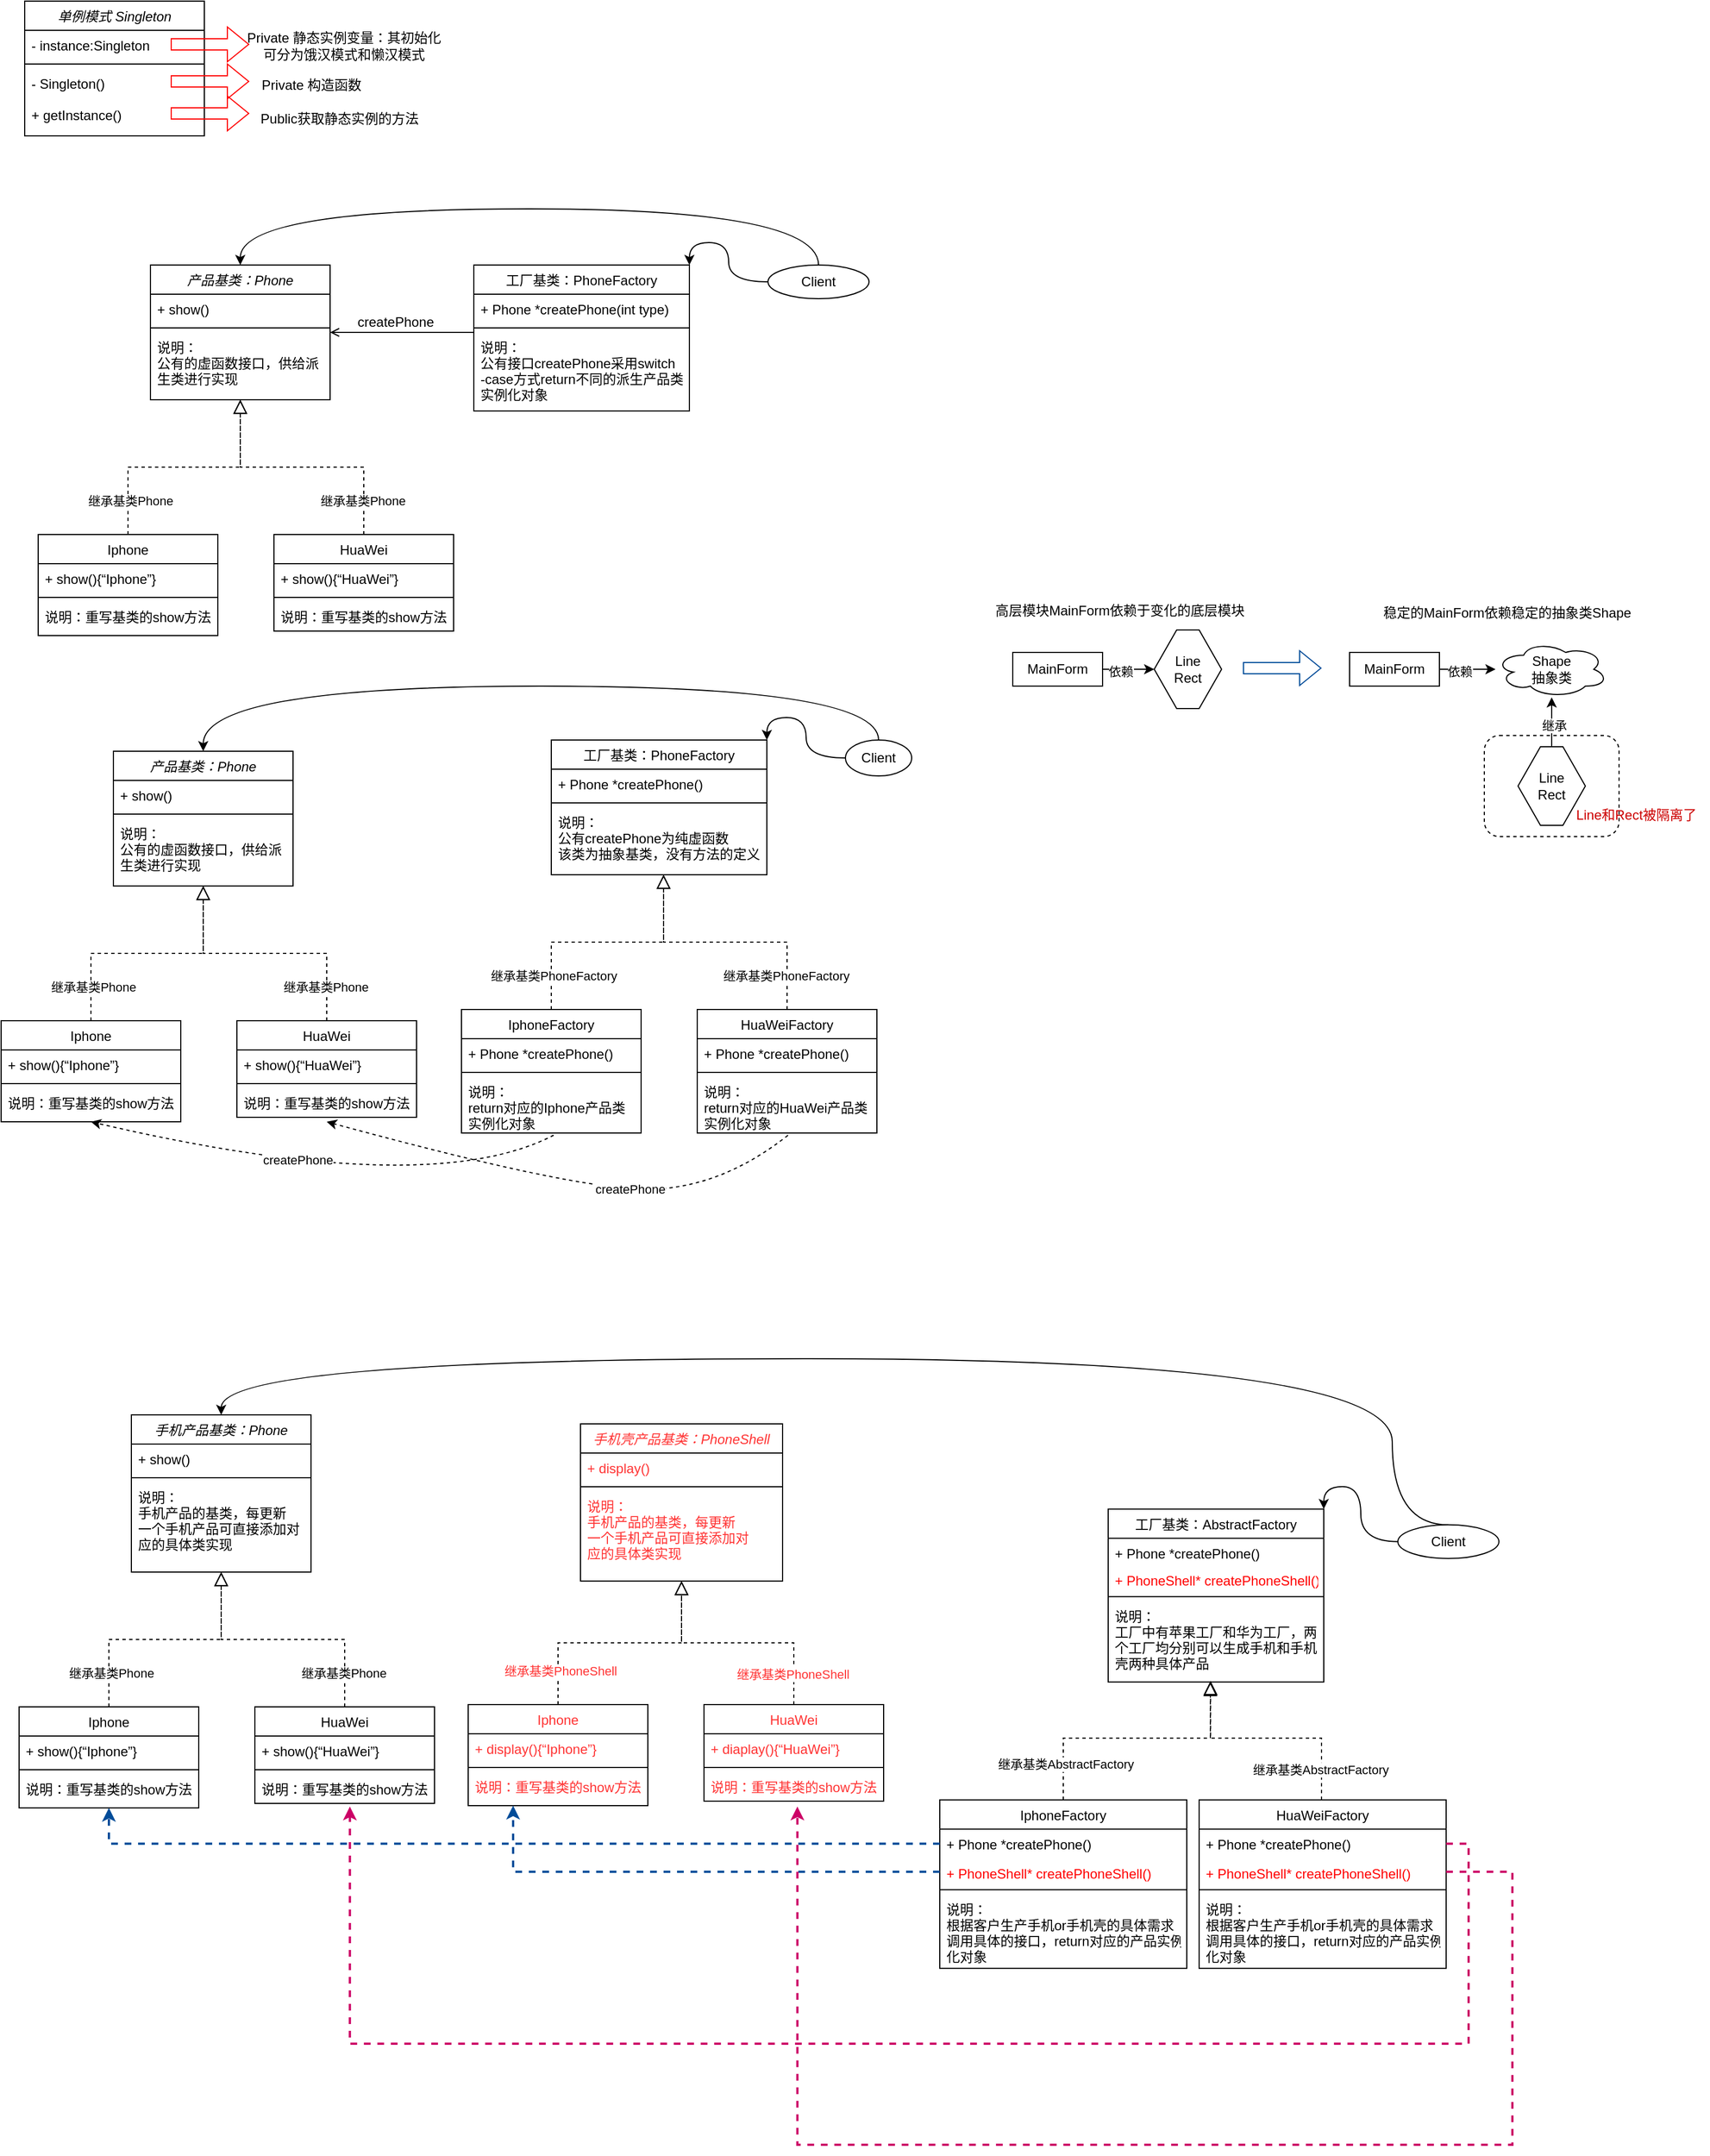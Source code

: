 <mxfile version="23.1.1" type="github">
  <diagram id="C5RBs43oDa-KdzZeNtuy" name="Page-1">
    <mxGraphModel dx="1042" dy="543" grid="1" gridSize="10" guides="0" tooltips="1" connect="1" arrows="1" fold="1" page="1" pageScale="1" pageWidth="827" pageHeight="1169" math="0" shadow="0">
      <root>
        <mxCell id="WIyWlLk6GJQsqaUBKTNV-0" />
        <mxCell id="WIyWlLk6GJQsqaUBKTNV-1" parent="WIyWlLk6GJQsqaUBKTNV-0" />
        <mxCell id="vZ8n9ure-Hfy_wp9-xaa-17" value="" style="rounded=1;whiteSpace=wrap;html=1;dashed=1;" vertex="1" parent="WIyWlLk6GJQsqaUBKTNV-1">
          <mxGeometry x="1330" y="674" width="120" height="90" as="geometry" />
        </mxCell>
        <mxCell id="zkfFHV4jXpPFQw0GAbJ--0" value="产品基类：Phone" style="swimlane;fontStyle=2;align=center;verticalAlign=top;childLayout=stackLayout;horizontal=1;startSize=26;horizontalStack=0;resizeParent=1;resizeLast=0;collapsible=1;marginBottom=0;rounded=0;shadow=0;strokeWidth=1;" parent="WIyWlLk6GJQsqaUBKTNV-1" vertex="1">
          <mxGeometry x="142" y="255" width="160" height="120" as="geometry">
            <mxRectangle x="220" y="120" width="160" height="26" as="alternateBounds" />
          </mxGeometry>
        </mxCell>
        <mxCell id="zkfFHV4jXpPFQw0GAbJ--1" value="+ show()" style="text;align=left;verticalAlign=top;spacingLeft=4;spacingRight=4;overflow=hidden;rotatable=0;points=[[0,0.5],[1,0.5]];portConstraint=eastwest;" parent="zkfFHV4jXpPFQw0GAbJ--0" vertex="1">
          <mxGeometry y="26" width="160" height="26" as="geometry" />
        </mxCell>
        <mxCell id="zkfFHV4jXpPFQw0GAbJ--4" value="" style="line;html=1;strokeWidth=1;align=left;verticalAlign=middle;spacingTop=-1;spacingLeft=3;spacingRight=3;rotatable=0;labelPosition=right;points=[];portConstraint=eastwest;" parent="zkfFHV4jXpPFQw0GAbJ--0" vertex="1">
          <mxGeometry y="52" width="160" height="8" as="geometry" />
        </mxCell>
        <mxCell id="zkfFHV4jXpPFQw0GAbJ--5" value="说明：&#xa;公有的虚函数接口，供给派&#xa;生类进行实现" style="text;align=left;verticalAlign=top;spacingLeft=4;spacingRight=4;overflow=hidden;rotatable=0;points=[[0,0.5],[1,0.5]];portConstraint=eastwest;" parent="zkfFHV4jXpPFQw0GAbJ--0" vertex="1">
          <mxGeometry y="60" width="160" height="50" as="geometry" />
        </mxCell>
        <mxCell id="zkfFHV4jXpPFQw0GAbJ--6" value="Iphone" style="swimlane;fontStyle=0;align=center;verticalAlign=top;childLayout=stackLayout;horizontal=1;startSize=26;horizontalStack=0;resizeParent=1;resizeLast=0;collapsible=1;marginBottom=0;rounded=0;shadow=0;strokeWidth=1;" parent="WIyWlLk6GJQsqaUBKTNV-1" vertex="1">
          <mxGeometry x="42" y="495" width="160" height="90" as="geometry">
            <mxRectangle x="130" y="380" width="160" height="26" as="alternateBounds" />
          </mxGeometry>
        </mxCell>
        <mxCell id="zkfFHV4jXpPFQw0GAbJ--7" value="+ show(){“Iphone”}" style="text;align=left;verticalAlign=top;spacingLeft=4;spacingRight=4;overflow=hidden;rotatable=0;points=[[0,0.5],[1,0.5]];portConstraint=eastwest;" parent="zkfFHV4jXpPFQw0GAbJ--6" vertex="1">
          <mxGeometry y="26" width="160" height="26" as="geometry" />
        </mxCell>
        <mxCell id="zkfFHV4jXpPFQw0GAbJ--9" value="" style="line;html=1;strokeWidth=1;align=left;verticalAlign=middle;spacingTop=-1;spacingLeft=3;spacingRight=3;rotatable=0;labelPosition=right;points=[];portConstraint=eastwest;" parent="zkfFHV4jXpPFQw0GAbJ--6" vertex="1">
          <mxGeometry y="52" width="160" height="8" as="geometry" />
        </mxCell>
        <mxCell id="zkfFHV4jXpPFQw0GAbJ--10" value="说明：重写基类的show方法" style="text;align=left;verticalAlign=top;spacingLeft=4;spacingRight=4;overflow=hidden;rotatable=0;points=[[0,0.5],[1,0.5]];portConstraint=eastwest;fontStyle=0" parent="zkfFHV4jXpPFQw0GAbJ--6" vertex="1">
          <mxGeometry y="60" width="160" height="26" as="geometry" />
        </mxCell>
        <mxCell id="zkfFHV4jXpPFQw0GAbJ--12" value="" style="endArrow=block;endSize=10;endFill=0;shadow=0;strokeWidth=1;rounded=0;edgeStyle=elbowEdgeStyle;elbow=vertical;dashed=1;" parent="WIyWlLk6GJQsqaUBKTNV-1" source="zkfFHV4jXpPFQw0GAbJ--6" target="zkfFHV4jXpPFQw0GAbJ--0" edge="1">
          <mxGeometry width="160" relative="1" as="geometry">
            <mxPoint x="212" y="-52" as="sourcePoint" />
            <mxPoint x="212" y="-52" as="targetPoint" />
          </mxGeometry>
        </mxCell>
        <mxCell id="iEZBuMry3DToWPJbF5Hx-15" value="继承基类Phone" style="edgeLabel;html=1;align=center;verticalAlign=middle;resizable=0;points=[];" parent="zkfFHV4jXpPFQw0GAbJ--12" vertex="1" connectable="0">
          <mxGeometry x="-0.724" y="-2" relative="1" as="geometry">
            <mxPoint as="offset" />
          </mxGeometry>
        </mxCell>
        <mxCell id="zkfFHV4jXpPFQw0GAbJ--13" value="HuaWei" style="swimlane;fontStyle=0;align=center;verticalAlign=top;childLayout=stackLayout;horizontal=1;startSize=26;horizontalStack=0;resizeParent=1;resizeLast=0;collapsible=1;marginBottom=0;rounded=0;shadow=0;strokeWidth=1;" parent="WIyWlLk6GJQsqaUBKTNV-1" vertex="1">
          <mxGeometry x="252" y="495" width="160" height="86" as="geometry">
            <mxRectangle x="340" y="380" width="170" height="26" as="alternateBounds" />
          </mxGeometry>
        </mxCell>
        <mxCell id="zkfFHV4jXpPFQw0GAbJ--14" value="+ show(){“HuaWei”}" style="text;align=left;verticalAlign=top;spacingLeft=4;spacingRight=4;overflow=hidden;rotatable=0;points=[[0,0.5],[1,0.5]];portConstraint=eastwest;" parent="zkfFHV4jXpPFQw0GAbJ--13" vertex="1">
          <mxGeometry y="26" width="160" height="26" as="geometry" />
        </mxCell>
        <mxCell id="zkfFHV4jXpPFQw0GAbJ--15" value="" style="line;html=1;strokeWidth=1;align=left;verticalAlign=middle;spacingTop=-1;spacingLeft=3;spacingRight=3;rotatable=0;labelPosition=right;points=[];portConstraint=eastwest;" parent="zkfFHV4jXpPFQw0GAbJ--13" vertex="1">
          <mxGeometry y="52" width="160" height="8" as="geometry" />
        </mxCell>
        <mxCell id="iEZBuMry3DToWPJbF5Hx-12" value="说明：重写基类的show方法" style="text;align=left;verticalAlign=top;spacingLeft=4;spacingRight=4;overflow=hidden;rotatable=0;points=[[0,0.5],[1,0.5]];portConstraint=eastwest;fontStyle=0" parent="zkfFHV4jXpPFQw0GAbJ--13" vertex="1">
          <mxGeometry y="60" width="160" height="26" as="geometry" />
        </mxCell>
        <mxCell id="zkfFHV4jXpPFQw0GAbJ--16" value="" style="endArrow=block;endSize=10;endFill=0;shadow=0;strokeWidth=1;rounded=0;edgeStyle=elbowEdgeStyle;elbow=vertical;dashed=1;" parent="WIyWlLk6GJQsqaUBKTNV-1" source="zkfFHV4jXpPFQw0GAbJ--13" target="zkfFHV4jXpPFQw0GAbJ--0" edge="1">
          <mxGeometry width="160" relative="1" as="geometry">
            <mxPoint x="132" y="508" as="sourcePoint" />
            <mxPoint x="232" y="406" as="targetPoint" />
          </mxGeometry>
        </mxCell>
        <mxCell id="iEZBuMry3DToWPJbF5Hx-16" value="继承基类Phone" style="edgeLabel;html=1;align=center;verticalAlign=middle;resizable=0;points=[];" parent="zkfFHV4jXpPFQw0GAbJ--16" vertex="1" connectable="0">
          <mxGeometry x="-0.736" y="1" relative="1" as="geometry">
            <mxPoint as="offset" />
          </mxGeometry>
        </mxCell>
        <mxCell id="zkfFHV4jXpPFQw0GAbJ--17" value="工厂基类：PhoneFactory" style="swimlane;fontStyle=0;align=center;verticalAlign=top;childLayout=stackLayout;horizontal=1;startSize=26;horizontalStack=0;resizeParent=1;resizeLast=0;collapsible=1;marginBottom=0;rounded=0;shadow=0;strokeWidth=1;" parent="WIyWlLk6GJQsqaUBKTNV-1" vertex="1">
          <mxGeometry x="430" y="255" width="192" height="130" as="geometry">
            <mxRectangle x="550" y="140" width="160" height="26" as="alternateBounds" />
          </mxGeometry>
        </mxCell>
        <mxCell id="zkfFHV4jXpPFQw0GAbJ--18" value="+ Phone *createPhone(int type)" style="text;align=left;verticalAlign=top;spacingLeft=4;spacingRight=4;overflow=hidden;rotatable=0;points=[[0,0.5],[1,0.5]];portConstraint=eastwest;" parent="zkfFHV4jXpPFQw0GAbJ--17" vertex="1">
          <mxGeometry y="26" width="192" height="26" as="geometry" />
        </mxCell>
        <mxCell id="zkfFHV4jXpPFQw0GAbJ--23" value="" style="line;html=1;strokeWidth=1;align=left;verticalAlign=middle;spacingTop=-1;spacingLeft=3;spacingRight=3;rotatable=0;labelPosition=right;points=[];portConstraint=eastwest;" parent="zkfFHV4jXpPFQw0GAbJ--17" vertex="1">
          <mxGeometry y="52" width="192" height="8" as="geometry" />
        </mxCell>
        <mxCell id="zkfFHV4jXpPFQw0GAbJ--24" value="说明：&#xa;公有接口createPhone采用switch&#xa;-case方式return不同的派生产品类&#xa;实例化对象" style="text;align=left;verticalAlign=top;spacingLeft=4;spacingRight=4;overflow=hidden;rotatable=0;points=[[0,0.5],[1,0.5]];portConstraint=eastwest;" parent="zkfFHV4jXpPFQw0GAbJ--17" vertex="1">
          <mxGeometry y="60" width="192" height="70" as="geometry" />
        </mxCell>
        <mxCell id="zkfFHV4jXpPFQw0GAbJ--26" value="" style="endArrow=none;shadow=0;strokeWidth=1;rounded=0;endFill=0;edgeStyle=elbowEdgeStyle;elbow=vertical;startArrow=open;startFill=0;" parent="WIyWlLk6GJQsqaUBKTNV-1" source="zkfFHV4jXpPFQw0GAbJ--0" target="zkfFHV4jXpPFQw0GAbJ--17" edge="1">
          <mxGeometry x="0.5" y="41" relative="1" as="geometry">
            <mxPoint x="302" y="327" as="sourcePoint" />
            <mxPoint x="462" y="327" as="targetPoint" />
            <mxPoint x="-40" y="32" as="offset" />
          </mxGeometry>
        </mxCell>
        <mxCell id="zkfFHV4jXpPFQw0GAbJ--29" value="createPhone" style="text;html=1;resizable=0;points=[];;align=center;verticalAlign=middle;labelBackgroundColor=none;rounded=0;shadow=0;strokeWidth=1;fontSize=12;" parent="zkfFHV4jXpPFQw0GAbJ--26" vertex="1" connectable="0">
          <mxGeometry x="0.5" y="49" relative="1" as="geometry">
            <mxPoint x="-38" y="40" as="offset" />
          </mxGeometry>
        </mxCell>
        <mxCell id="iEZBuMry3DToWPJbF5Hx-0" value="单例模式 Singleton" style="swimlane;fontStyle=2;align=center;verticalAlign=top;childLayout=stackLayout;horizontal=1;startSize=26;horizontalStack=0;resizeParent=1;resizeLast=0;collapsible=1;marginBottom=0;rounded=0;shadow=0;strokeWidth=1;" parent="WIyWlLk6GJQsqaUBKTNV-1" vertex="1">
          <mxGeometry x="30" y="20" width="160" height="120" as="geometry">
            <mxRectangle x="220" y="120" width="160" height="26" as="alternateBounds" />
          </mxGeometry>
        </mxCell>
        <mxCell id="iEZBuMry3DToWPJbF5Hx-1" value="- instance:Singleton" style="text;align=left;verticalAlign=top;spacingLeft=4;spacingRight=4;overflow=hidden;rotatable=0;points=[[0,0.5],[1,0.5]];portConstraint=eastwest;" parent="iEZBuMry3DToWPJbF5Hx-0" vertex="1">
          <mxGeometry y="26" width="160" height="26" as="geometry" />
        </mxCell>
        <mxCell id="iEZBuMry3DToWPJbF5Hx-6" value="" style="shape=flexArrow;endArrow=classic;html=1;rounded=0;strokeColor=#FF0000;" parent="iEZBuMry3DToWPJbF5Hx-0" edge="1">
          <mxGeometry width="50" height="50" relative="1" as="geometry">
            <mxPoint x="130" y="38.5" as="sourcePoint" />
            <mxPoint x="200" y="38.5" as="targetPoint" />
          </mxGeometry>
        </mxCell>
        <mxCell id="iEZBuMry3DToWPJbF5Hx-4" value="" style="line;html=1;strokeWidth=1;align=left;verticalAlign=middle;spacingTop=-1;spacingLeft=3;spacingRight=3;rotatable=0;labelPosition=right;points=[];portConstraint=eastwest;" parent="iEZBuMry3DToWPJbF5Hx-0" vertex="1">
          <mxGeometry y="52" width="160" height="8" as="geometry" />
        </mxCell>
        <mxCell id="iEZBuMry3DToWPJbF5Hx-5" value="- Singleton()&#xa;" style="text;align=left;verticalAlign=top;spacingLeft=4;spacingRight=4;overflow=hidden;rotatable=0;points=[[0,0.5],[1,0.5]];portConstraint=eastwest;" parent="iEZBuMry3DToWPJbF5Hx-0" vertex="1">
          <mxGeometry y="60" width="160" height="28" as="geometry" />
        </mxCell>
        <mxCell id="iEZBuMry3DToWPJbF5Hx-3" value="+ getInstance()" style="text;align=left;verticalAlign=top;spacingLeft=4;spacingRight=4;overflow=hidden;rotatable=0;points=[[0,0.5],[1,0.5]];portConstraint=eastwest;rounded=0;shadow=0;html=0;" parent="iEZBuMry3DToWPJbF5Hx-0" vertex="1">
          <mxGeometry y="88" width="160" height="26" as="geometry" />
        </mxCell>
        <mxCell id="iEZBuMry3DToWPJbF5Hx-7" value="Private 静态实例变量：其初始化&lt;br&gt;可分为饿汉模式和懒汉模式" style="text;html=1;align=center;verticalAlign=middle;resizable=0;points=[];autosize=1;strokeColor=none;fillColor=none;" parent="WIyWlLk6GJQsqaUBKTNV-1" vertex="1">
          <mxGeometry x="214" y="40" width="200" height="40" as="geometry" />
        </mxCell>
        <mxCell id="iEZBuMry3DToWPJbF5Hx-8" value="" style="shape=flexArrow;endArrow=classic;html=1;rounded=0;strokeColor=#FF0000;" parent="WIyWlLk6GJQsqaUBKTNV-1" edge="1">
          <mxGeometry width="50" height="50" relative="1" as="geometry">
            <mxPoint x="160" y="91.5" as="sourcePoint" />
            <mxPoint x="230" y="91.5" as="targetPoint" />
          </mxGeometry>
        </mxCell>
        <mxCell id="iEZBuMry3DToWPJbF5Hx-9" value="" style="shape=flexArrow;endArrow=classic;html=1;rounded=0;strokeColor=#FF0000;" parent="WIyWlLk6GJQsqaUBKTNV-1" edge="1">
          <mxGeometry width="50" height="50" relative="1" as="geometry">
            <mxPoint x="160" y="120" as="sourcePoint" />
            <mxPoint x="230" y="120" as="targetPoint" />
          </mxGeometry>
        </mxCell>
        <mxCell id="iEZBuMry3DToWPJbF5Hx-10" value="Private 构造函数" style="text;html=1;align=center;verticalAlign=middle;resizable=0;points=[];autosize=1;strokeColor=none;fillColor=none;" parent="WIyWlLk6GJQsqaUBKTNV-1" vertex="1">
          <mxGeometry x="230" y="80" width="110" height="30" as="geometry" />
        </mxCell>
        <mxCell id="iEZBuMry3DToWPJbF5Hx-11" value="Public获取静态实例的方法" style="text;html=1;align=center;verticalAlign=middle;resizable=0;points=[];autosize=1;strokeColor=none;fillColor=none;" parent="WIyWlLk6GJQsqaUBKTNV-1" vertex="1">
          <mxGeometry x="230" y="110" width="160" height="30" as="geometry" />
        </mxCell>
        <mxCell id="iEZBuMry3DToWPJbF5Hx-43" style="edgeStyle=orthogonalEdgeStyle;rounded=0;orthogonalLoop=1;jettySize=auto;html=1;exitX=0;exitY=0.5;exitDx=0;exitDy=0;entryX=1;entryY=0;entryDx=0;entryDy=0;curved=1;" parent="WIyWlLk6GJQsqaUBKTNV-1" source="iEZBuMry3DToWPJbF5Hx-39" target="zkfFHV4jXpPFQw0GAbJ--17" edge="1">
          <mxGeometry relative="1" as="geometry" />
        </mxCell>
        <mxCell id="iEZBuMry3DToWPJbF5Hx-123" style="edgeStyle=orthogonalEdgeStyle;rounded=0;orthogonalLoop=1;jettySize=auto;html=1;exitX=0.5;exitY=0;exitDx=0;exitDy=0;entryX=0.5;entryY=0;entryDx=0;entryDy=0;curved=1;" parent="WIyWlLk6GJQsqaUBKTNV-1" source="iEZBuMry3DToWPJbF5Hx-39" target="zkfFHV4jXpPFQw0GAbJ--0" edge="1">
          <mxGeometry relative="1" as="geometry">
            <Array as="points">
              <mxPoint x="737" y="205" />
              <mxPoint x="222" y="205" />
            </Array>
          </mxGeometry>
        </mxCell>
        <mxCell id="iEZBuMry3DToWPJbF5Hx-39" value="Client" style="ellipse;whiteSpace=wrap;html=1;" parent="WIyWlLk6GJQsqaUBKTNV-1" vertex="1">
          <mxGeometry x="692" y="255" width="90" height="30" as="geometry" />
        </mxCell>
        <mxCell id="iEZBuMry3DToWPJbF5Hx-44" value="产品基类：Phone" style="swimlane;fontStyle=2;align=center;verticalAlign=top;childLayout=stackLayout;horizontal=1;startSize=26;horizontalStack=0;resizeParent=1;resizeLast=0;collapsible=1;marginBottom=0;rounded=0;shadow=0;strokeWidth=1;" parent="WIyWlLk6GJQsqaUBKTNV-1" vertex="1">
          <mxGeometry x="109" y="688" width="160" height="120" as="geometry">
            <mxRectangle x="220" y="120" width="160" height="26" as="alternateBounds" />
          </mxGeometry>
        </mxCell>
        <mxCell id="iEZBuMry3DToWPJbF5Hx-45" value="+ show()" style="text;align=left;verticalAlign=top;spacingLeft=4;spacingRight=4;overflow=hidden;rotatable=0;points=[[0,0.5],[1,0.5]];portConstraint=eastwest;" parent="iEZBuMry3DToWPJbF5Hx-44" vertex="1">
          <mxGeometry y="26" width="160" height="26" as="geometry" />
        </mxCell>
        <mxCell id="iEZBuMry3DToWPJbF5Hx-46" value="" style="line;html=1;strokeWidth=1;align=left;verticalAlign=middle;spacingTop=-1;spacingLeft=3;spacingRight=3;rotatable=0;labelPosition=right;points=[];portConstraint=eastwest;" parent="iEZBuMry3DToWPJbF5Hx-44" vertex="1">
          <mxGeometry y="52" width="160" height="8" as="geometry" />
        </mxCell>
        <mxCell id="iEZBuMry3DToWPJbF5Hx-47" value="说明：&#xa;公有的虚函数接口，供给派&#xa;生类进行实现" style="text;align=left;verticalAlign=top;spacingLeft=4;spacingRight=4;overflow=hidden;rotatable=0;points=[[0,0.5],[1,0.5]];portConstraint=eastwest;" parent="iEZBuMry3DToWPJbF5Hx-44" vertex="1">
          <mxGeometry y="60" width="160" height="50" as="geometry" />
        </mxCell>
        <mxCell id="iEZBuMry3DToWPJbF5Hx-48" value="Iphone" style="swimlane;fontStyle=0;align=center;verticalAlign=top;childLayout=stackLayout;horizontal=1;startSize=26;horizontalStack=0;resizeParent=1;resizeLast=0;collapsible=1;marginBottom=0;rounded=0;shadow=0;strokeWidth=1;" parent="WIyWlLk6GJQsqaUBKTNV-1" vertex="1">
          <mxGeometry x="9" y="928" width="160" height="90" as="geometry">
            <mxRectangle x="130" y="380" width="160" height="26" as="alternateBounds" />
          </mxGeometry>
        </mxCell>
        <mxCell id="iEZBuMry3DToWPJbF5Hx-49" value="+ show(){“Iphone”}" style="text;align=left;verticalAlign=top;spacingLeft=4;spacingRight=4;overflow=hidden;rotatable=0;points=[[0,0.5],[1,0.5]];portConstraint=eastwest;" parent="iEZBuMry3DToWPJbF5Hx-48" vertex="1">
          <mxGeometry y="26" width="160" height="26" as="geometry" />
        </mxCell>
        <mxCell id="iEZBuMry3DToWPJbF5Hx-50" value="" style="line;html=1;strokeWidth=1;align=left;verticalAlign=middle;spacingTop=-1;spacingLeft=3;spacingRight=3;rotatable=0;labelPosition=right;points=[];portConstraint=eastwest;" parent="iEZBuMry3DToWPJbF5Hx-48" vertex="1">
          <mxGeometry y="52" width="160" height="8" as="geometry" />
        </mxCell>
        <mxCell id="iEZBuMry3DToWPJbF5Hx-51" value="说明：重写基类的show方法" style="text;align=left;verticalAlign=top;spacingLeft=4;spacingRight=4;overflow=hidden;rotatable=0;points=[[0,0.5],[1,0.5]];portConstraint=eastwest;fontStyle=0" parent="iEZBuMry3DToWPJbF5Hx-48" vertex="1">
          <mxGeometry y="60" width="160" height="26" as="geometry" />
        </mxCell>
        <mxCell id="iEZBuMry3DToWPJbF5Hx-52" value="" style="endArrow=block;endSize=10;endFill=0;shadow=0;strokeWidth=1;rounded=0;edgeStyle=elbowEdgeStyle;elbow=vertical;dashed=1;" parent="WIyWlLk6GJQsqaUBKTNV-1" source="iEZBuMry3DToWPJbF5Hx-48" target="iEZBuMry3DToWPJbF5Hx-44" edge="1">
          <mxGeometry width="160" relative="1" as="geometry">
            <mxPoint x="179" y="381" as="sourcePoint" />
            <mxPoint x="179" y="381" as="targetPoint" />
          </mxGeometry>
        </mxCell>
        <mxCell id="iEZBuMry3DToWPJbF5Hx-53" value="继承基类Phone" style="edgeLabel;html=1;align=center;verticalAlign=middle;resizable=0;points=[];" parent="iEZBuMry3DToWPJbF5Hx-52" vertex="1" connectable="0">
          <mxGeometry x="-0.724" y="-2" relative="1" as="geometry">
            <mxPoint as="offset" />
          </mxGeometry>
        </mxCell>
        <mxCell id="iEZBuMry3DToWPJbF5Hx-54" value="HuaWei" style="swimlane;fontStyle=0;align=center;verticalAlign=top;childLayout=stackLayout;horizontal=1;startSize=26;horizontalStack=0;resizeParent=1;resizeLast=0;collapsible=1;marginBottom=0;rounded=0;shadow=0;strokeWidth=1;" parent="WIyWlLk6GJQsqaUBKTNV-1" vertex="1">
          <mxGeometry x="219" y="928" width="160" height="86" as="geometry">
            <mxRectangle x="340" y="380" width="170" height="26" as="alternateBounds" />
          </mxGeometry>
        </mxCell>
        <mxCell id="iEZBuMry3DToWPJbF5Hx-55" value="+ show(){“HuaWei”}" style="text;align=left;verticalAlign=top;spacingLeft=4;spacingRight=4;overflow=hidden;rotatable=0;points=[[0,0.5],[1,0.5]];portConstraint=eastwest;" parent="iEZBuMry3DToWPJbF5Hx-54" vertex="1">
          <mxGeometry y="26" width="160" height="26" as="geometry" />
        </mxCell>
        <mxCell id="iEZBuMry3DToWPJbF5Hx-56" value="" style="line;html=1;strokeWidth=1;align=left;verticalAlign=middle;spacingTop=-1;spacingLeft=3;spacingRight=3;rotatable=0;labelPosition=right;points=[];portConstraint=eastwest;" parent="iEZBuMry3DToWPJbF5Hx-54" vertex="1">
          <mxGeometry y="52" width="160" height="8" as="geometry" />
        </mxCell>
        <mxCell id="iEZBuMry3DToWPJbF5Hx-57" value="说明：重写基类的show方法" style="text;align=left;verticalAlign=top;spacingLeft=4;spacingRight=4;overflow=hidden;rotatable=0;points=[[0,0.5],[1,0.5]];portConstraint=eastwest;fontStyle=0" parent="iEZBuMry3DToWPJbF5Hx-54" vertex="1">
          <mxGeometry y="60" width="160" height="26" as="geometry" />
        </mxCell>
        <mxCell id="iEZBuMry3DToWPJbF5Hx-58" value="" style="endArrow=block;endSize=10;endFill=0;shadow=0;strokeWidth=1;rounded=0;edgeStyle=elbowEdgeStyle;elbow=vertical;dashed=1;" parent="WIyWlLk6GJQsqaUBKTNV-1" source="iEZBuMry3DToWPJbF5Hx-54" target="iEZBuMry3DToWPJbF5Hx-44" edge="1">
          <mxGeometry width="160" relative="1" as="geometry">
            <mxPoint x="99" y="941" as="sourcePoint" />
            <mxPoint x="199" y="839" as="targetPoint" />
          </mxGeometry>
        </mxCell>
        <mxCell id="iEZBuMry3DToWPJbF5Hx-59" value="继承基类Phone" style="edgeLabel;html=1;align=center;verticalAlign=middle;resizable=0;points=[];" parent="iEZBuMry3DToWPJbF5Hx-58" vertex="1" connectable="0">
          <mxGeometry x="-0.736" y="1" relative="1" as="geometry">
            <mxPoint as="offset" />
          </mxGeometry>
        </mxCell>
        <mxCell id="iEZBuMry3DToWPJbF5Hx-60" value="工厂基类：PhoneFactory" style="swimlane;fontStyle=0;align=center;verticalAlign=top;childLayout=stackLayout;horizontal=1;startSize=26;horizontalStack=0;resizeParent=1;resizeLast=0;collapsible=1;marginBottom=0;rounded=0;shadow=0;strokeWidth=1;" parent="WIyWlLk6GJQsqaUBKTNV-1" vertex="1">
          <mxGeometry x="499" y="678" width="192" height="120" as="geometry">
            <mxRectangle x="550" y="140" width="160" height="26" as="alternateBounds" />
          </mxGeometry>
        </mxCell>
        <mxCell id="iEZBuMry3DToWPJbF5Hx-61" value="+ Phone *createPhone()" style="text;align=left;verticalAlign=top;spacingLeft=4;spacingRight=4;overflow=hidden;rotatable=0;points=[[0,0.5],[1,0.5]];portConstraint=eastwest;" parent="iEZBuMry3DToWPJbF5Hx-60" vertex="1">
          <mxGeometry y="26" width="192" height="26" as="geometry" />
        </mxCell>
        <mxCell id="iEZBuMry3DToWPJbF5Hx-62" value="" style="line;html=1;strokeWidth=1;align=left;verticalAlign=middle;spacingTop=-1;spacingLeft=3;spacingRight=3;rotatable=0;labelPosition=right;points=[];portConstraint=eastwest;" parent="iEZBuMry3DToWPJbF5Hx-60" vertex="1">
          <mxGeometry y="52" width="192" height="8" as="geometry" />
        </mxCell>
        <mxCell id="iEZBuMry3DToWPJbF5Hx-63" value="说明：&#xa;公有createPhone为纯虚函数&#xa;该类为抽象基类，没有方法的定义" style="text;align=left;verticalAlign=top;spacingLeft=4;spacingRight=4;overflow=hidden;rotatable=0;points=[[0,0.5],[1,0.5]];portConstraint=eastwest;" parent="iEZBuMry3DToWPJbF5Hx-60" vertex="1">
          <mxGeometry y="60" width="192" height="50" as="geometry" />
        </mxCell>
        <mxCell id="iEZBuMry3DToWPJbF5Hx-66" style="edgeStyle=orthogonalEdgeStyle;rounded=0;orthogonalLoop=1;jettySize=auto;html=1;exitX=0;exitY=0.5;exitDx=0;exitDy=0;entryX=1;entryY=0;entryDx=0;entryDy=0;curved=1;" parent="WIyWlLk6GJQsqaUBKTNV-1" source="iEZBuMry3DToWPJbF5Hx-67" target="iEZBuMry3DToWPJbF5Hx-60" edge="1">
          <mxGeometry relative="1" as="geometry" />
        </mxCell>
        <mxCell id="iEZBuMry3DToWPJbF5Hx-124" style="edgeStyle=orthogonalEdgeStyle;rounded=0;orthogonalLoop=1;jettySize=auto;html=1;exitX=0.5;exitY=0;exitDx=0;exitDy=0;entryX=0.5;entryY=0;entryDx=0;entryDy=0;curved=1;" parent="WIyWlLk6GJQsqaUBKTNV-1" source="iEZBuMry3DToWPJbF5Hx-67" target="iEZBuMry3DToWPJbF5Hx-44" edge="1">
          <mxGeometry relative="1" as="geometry">
            <Array as="points">
              <mxPoint x="791" y="630" />
              <mxPoint x="189" y="630" />
            </Array>
          </mxGeometry>
        </mxCell>
        <mxCell id="iEZBuMry3DToWPJbF5Hx-67" value="Client" style="ellipse;whiteSpace=wrap;html=1;" parent="WIyWlLk6GJQsqaUBKTNV-1" vertex="1">
          <mxGeometry x="761" y="678" width="59" height="32" as="geometry" />
        </mxCell>
        <mxCell id="iEZBuMry3DToWPJbF5Hx-68" value="IphoneFactory" style="swimlane;fontStyle=0;align=center;verticalAlign=top;childLayout=stackLayout;horizontal=1;startSize=26;horizontalStack=0;resizeParent=1;resizeLast=0;collapsible=1;marginBottom=0;rounded=0;shadow=0;strokeWidth=1;" parent="WIyWlLk6GJQsqaUBKTNV-1" vertex="1">
          <mxGeometry x="419" y="918" width="160" height="110" as="geometry">
            <mxRectangle x="130" y="380" width="160" height="26" as="alternateBounds" />
          </mxGeometry>
        </mxCell>
        <mxCell id="iEZBuMry3DToWPJbF5Hx-69" value="+ Phone *createPhone()" style="text;align=left;verticalAlign=top;spacingLeft=4;spacingRight=4;overflow=hidden;rotatable=0;points=[[0,0.5],[1,0.5]];portConstraint=eastwest;" parent="iEZBuMry3DToWPJbF5Hx-68" vertex="1">
          <mxGeometry y="26" width="160" height="26" as="geometry" />
        </mxCell>
        <mxCell id="iEZBuMry3DToWPJbF5Hx-70" value="" style="line;html=1;strokeWidth=1;align=left;verticalAlign=middle;spacingTop=-1;spacingLeft=3;spacingRight=3;rotatable=0;labelPosition=right;points=[];portConstraint=eastwest;" parent="iEZBuMry3DToWPJbF5Hx-68" vertex="1">
          <mxGeometry y="52" width="160" height="8" as="geometry" />
        </mxCell>
        <mxCell id="iEZBuMry3DToWPJbF5Hx-71" value="说明：&#xa;return对应的Iphone产品类&#xa;实例化对象" style="text;align=left;verticalAlign=top;spacingLeft=4;spacingRight=4;overflow=hidden;rotatable=0;points=[[0,0.5],[1,0.5]];portConstraint=eastwest;fontStyle=0" parent="iEZBuMry3DToWPJbF5Hx-68" vertex="1">
          <mxGeometry y="60" width="160" height="50" as="geometry" />
        </mxCell>
        <mxCell id="iEZBuMry3DToWPJbF5Hx-72" value="" style="endArrow=block;endSize=10;endFill=0;shadow=0;strokeWidth=1;rounded=0;edgeStyle=elbowEdgeStyle;elbow=vertical;dashed=1;" parent="WIyWlLk6GJQsqaUBKTNV-1" source="iEZBuMry3DToWPJbF5Hx-68" edge="1">
          <mxGeometry width="160" relative="1" as="geometry">
            <mxPoint x="589" y="371" as="sourcePoint" />
            <mxPoint x="599" y="798" as="targetPoint" />
          </mxGeometry>
        </mxCell>
        <mxCell id="iEZBuMry3DToWPJbF5Hx-73" value="继承基类PhoneFactory" style="edgeLabel;html=1;align=center;verticalAlign=middle;resizable=0;points=[];" parent="iEZBuMry3DToWPJbF5Hx-72" vertex="1" connectable="0">
          <mxGeometry x="-0.724" y="-2" relative="1" as="geometry">
            <mxPoint as="offset" />
          </mxGeometry>
        </mxCell>
        <mxCell id="iEZBuMry3DToWPJbF5Hx-74" value="HuaWeiFactory" style="swimlane;fontStyle=0;align=center;verticalAlign=top;childLayout=stackLayout;horizontal=1;startSize=26;horizontalStack=0;resizeParent=1;resizeLast=0;collapsible=1;marginBottom=0;rounded=0;shadow=0;strokeWidth=1;" parent="WIyWlLk6GJQsqaUBKTNV-1" vertex="1">
          <mxGeometry x="629" y="918" width="160" height="110" as="geometry">
            <mxRectangle x="340" y="380" width="170" height="26" as="alternateBounds" />
          </mxGeometry>
        </mxCell>
        <mxCell id="iEZBuMry3DToWPJbF5Hx-75" value="+ Phone *createPhone()" style="text;align=left;verticalAlign=top;spacingLeft=4;spacingRight=4;overflow=hidden;rotatable=0;points=[[0,0.5],[1,0.5]];portConstraint=eastwest;" parent="iEZBuMry3DToWPJbF5Hx-74" vertex="1">
          <mxGeometry y="26" width="160" height="26" as="geometry" />
        </mxCell>
        <mxCell id="iEZBuMry3DToWPJbF5Hx-76" value="" style="line;html=1;strokeWidth=1;align=left;verticalAlign=middle;spacingTop=-1;spacingLeft=3;spacingRight=3;rotatable=0;labelPosition=right;points=[];portConstraint=eastwest;" parent="iEZBuMry3DToWPJbF5Hx-74" vertex="1">
          <mxGeometry y="52" width="160" height="8" as="geometry" />
        </mxCell>
        <mxCell id="iEZBuMry3DToWPJbF5Hx-80" value="说明：&#xa;return对应的HuaWei产品类&#xa;实例化对象" style="text;align=left;verticalAlign=top;spacingLeft=4;spacingRight=4;overflow=hidden;rotatable=0;points=[[0,0.5],[1,0.5]];portConstraint=eastwest;fontStyle=0" parent="iEZBuMry3DToWPJbF5Hx-74" vertex="1">
          <mxGeometry y="60" width="160" height="50" as="geometry" />
        </mxCell>
        <mxCell id="iEZBuMry3DToWPJbF5Hx-78" value="" style="endArrow=block;endSize=10;endFill=0;shadow=0;strokeWidth=1;rounded=0;edgeStyle=elbowEdgeStyle;elbow=vertical;dashed=1;" parent="WIyWlLk6GJQsqaUBKTNV-1" source="iEZBuMry3DToWPJbF5Hx-74" edge="1">
          <mxGeometry width="160" relative="1" as="geometry">
            <mxPoint x="509" y="931" as="sourcePoint" />
            <mxPoint x="599" y="798" as="targetPoint" />
          </mxGeometry>
        </mxCell>
        <mxCell id="iEZBuMry3DToWPJbF5Hx-79" value="继承基类PhoneFactory" style="edgeLabel;html=1;align=center;verticalAlign=middle;resizable=0;points=[];" parent="iEZBuMry3DToWPJbF5Hx-78" vertex="1" connectable="0">
          <mxGeometry x="-0.736" y="1" relative="1" as="geometry">
            <mxPoint as="offset" />
          </mxGeometry>
        </mxCell>
        <mxCell id="iEZBuMry3DToWPJbF5Hx-81" value="" style="curved=1;endArrow=classic;html=1;rounded=0;dashed=1;entryX=0.5;entryY=1;entryDx=0;entryDy=0;exitX=0.513;exitY=1.04;exitDx=0;exitDy=0;exitPerimeter=0;" parent="WIyWlLk6GJQsqaUBKTNV-1" source="iEZBuMry3DToWPJbF5Hx-71" target="iEZBuMry3DToWPJbF5Hx-48" edge="1">
          <mxGeometry width="50" height="50" relative="1" as="geometry">
            <mxPoint x="389" y="1148" as="sourcePoint" />
            <mxPoint x="439" y="1098" as="targetPoint" />
            <Array as="points">
              <mxPoint x="389" y="1088" />
            </Array>
          </mxGeometry>
        </mxCell>
        <mxCell id="iEZBuMry3DToWPJbF5Hx-83" value="createPhone" style="edgeLabel;html=1;align=center;verticalAlign=middle;resizable=0;points=[];" parent="iEZBuMry3DToWPJbF5Hx-81" vertex="1" connectable="0">
          <mxGeometry x="0.145" y="-9" relative="1" as="geometry">
            <mxPoint x="1" as="offset" />
          </mxGeometry>
        </mxCell>
        <mxCell id="iEZBuMry3DToWPJbF5Hx-82" value="" style="curved=1;endArrow=classic;html=1;rounded=0;dashed=1;entryX=0.5;entryY=1.154;entryDx=0;entryDy=0;exitX=0.505;exitY=1.04;exitDx=0;exitDy=0;exitPerimeter=0;entryPerimeter=0;" parent="WIyWlLk6GJQsqaUBKTNV-1" source="iEZBuMry3DToWPJbF5Hx-80" target="iEZBuMry3DToWPJbF5Hx-57" edge="1">
          <mxGeometry width="50" height="50" relative="1" as="geometry">
            <mxPoint x="731" y="1090" as="sourcePoint" />
            <mxPoint x="319" y="1078" as="targetPoint" />
            <Array as="points">
              <mxPoint x="649" y="1078" />
              <mxPoint x="519" y="1078" />
            </Array>
          </mxGeometry>
        </mxCell>
        <mxCell id="iEZBuMry3DToWPJbF5Hx-84" value="createPhone" style="edgeLabel;html=1;align=center;verticalAlign=middle;resizable=0;points=[];" parent="iEZBuMry3DToWPJbF5Hx-82" vertex="1" connectable="0">
          <mxGeometry x="0.108" y="-2" relative="1" as="geometry">
            <mxPoint x="82" y="11" as="offset" />
          </mxGeometry>
        </mxCell>
        <mxCell id="iEZBuMry3DToWPJbF5Hx-85" value="手机产品基类：Phone" style="swimlane;fontStyle=2;align=center;verticalAlign=top;childLayout=stackLayout;horizontal=1;startSize=26;horizontalStack=0;resizeParent=1;resizeLast=0;collapsible=1;marginBottom=0;rounded=0;shadow=0;strokeWidth=1;" parent="WIyWlLk6GJQsqaUBKTNV-1" vertex="1">
          <mxGeometry x="125" y="1279" width="160" height="140" as="geometry">
            <mxRectangle x="220" y="120" width="160" height="26" as="alternateBounds" />
          </mxGeometry>
        </mxCell>
        <mxCell id="iEZBuMry3DToWPJbF5Hx-86" value="+ show()" style="text;align=left;verticalAlign=top;spacingLeft=4;spacingRight=4;overflow=hidden;rotatable=0;points=[[0,0.5],[1,0.5]];portConstraint=eastwest;" parent="iEZBuMry3DToWPJbF5Hx-85" vertex="1">
          <mxGeometry y="26" width="160" height="26" as="geometry" />
        </mxCell>
        <mxCell id="iEZBuMry3DToWPJbF5Hx-87" value="" style="line;html=1;strokeWidth=1;align=left;verticalAlign=middle;spacingTop=-1;spacingLeft=3;spacingRight=3;rotatable=0;labelPosition=right;points=[];portConstraint=eastwest;" parent="iEZBuMry3DToWPJbF5Hx-85" vertex="1">
          <mxGeometry y="52" width="160" height="8" as="geometry" />
        </mxCell>
        <mxCell id="iEZBuMry3DToWPJbF5Hx-88" value="说明：&#xa;手机产品的基类，每更新&#xa;一个手机产品可直接添加对&#xa;应的具体类实现" style="text;align=left;verticalAlign=top;spacingLeft=4;spacingRight=4;overflow=hidden;rotatable=0;points=[[0,0.5],[1,0.5]];portConstraint=eastwest;" parent="iEZBuMry3DToWPJbF5Hx-85" vertex="1">
          <mxGeometry y="60" width="160" height="70" as="geometry" />
        </mxCell>
        <mxCell id="iEZBuMry3DToWPJbF5Hx-89" value="Iphone" style="swimlane;fontStyle=0;align=center;verticalAlign=top;childLayout=stackLayout;horizontal=1;startSize=26;horizontalStack=0;resizeParent=1;resizeLast=0;collapsible=1;marginBottom=0;rounded=0;shadow=0;strokeWidth=1;" parent="WIyWlLk6GJQsqaUBKTNV-1" vertex="1">
          <mxGeometry x="25" y="1539" width="160" height="90" as="geometry">
            <mxRectangle x="130" y="380" width="160" height="26" as="alternateBounds" />
          </mxGeometry>
        </mxCell>
        <mxCell id="iEZBuMry3DToWPJbF5Hx-90" value="+ show(){“Iphone”}" style="text;align=left;verticalAlign=top;spacingLeft=4;spacingRight=4;overflow=hidden;rotatable=0;points=[[0,0.5],[1,0.5]];portConstraint=eastwest;" parent="iEZBuMry3DToWPJbF5Hx-89" vertex="1">
          <mxGeometry y="26" width="160" height="26" as="geometry" />
        </mxCell>
        <mxCell id="iEZBuMry3DToWPJbF5Hx-91" value="" style="line;html=1;strokeWidth=1;align=left;verticalAlign=middle;spacingTop=-1;spacingLeft=3;spacingRight=3;rotatable=0;labelPosition=right;points=[];portConstraint=eastwest;" parent="iEZBuMry3DToWPJbF5Hx-89" vertex="1">
          <mxGeometry y="52" width="160" height="8" as="geometry" />
        </mxCell>
        <mxCell id="iEZBuMry3DToWPJbF5Hx-92" value="说明：重写基类的show方法" style="text;align=left;verticalAlign=top;spacingLeft=4;spacingRight=4;overflow=hidden;rotatable=0;points=[[0,0.5],[1,0.5]];portConstraint=eastwest;fontStyle=0" parent="iEZBuMry3DToWPJbF5Hx-89" vertex="1">
          <mxGeometry y="60" width="160" height="26" as="geometry" />
        </mxCell>
        <mxCell id="iEZBuMry3DToWPJbF5Hx-93" value="" style="endArrow=block;endSize=10;endFill=0;shadow=0;strokeWidth=1;rounded=0;edgeStyle=elbowEdgeStyle;elbow=vertical;dashed=1;" parent="WIyWlLk6GJQsqaUBKTNV-1" source="iEZBuMry3DToWPJbF5Hx-89" target="iEZBuMry3DToWPJbF5Hx-85" edge="1">
          <mxGeometry width="160" relative="1" as="geometry">
            <mxPoint x="195" y="992" as="sourcePoint" />
            <mxPoint x="195" y="992" as="targetPoint" />
          </mxGeometry>
        </mxCell>
        <mxCell id="iEZBuMry3DToWPJbF5Hx-94" value="继承基类Phone" style="edgeLabel;html=1;align=center;verticalAlign=middle;resizable=0;points=[];" parent="iEZBuMry3DToWPJbF5Hx-93" vertex="1" connectable="0">
          <mxGeometry x="-0.724" y="-2" relative="1" as="geometry">
            <mxPoint as="offset" />
          </mxGeometry>
        </mxCell>
        <mxCell id="iEZBuMry3DToWPJbF5Hx-95" value="HuaWei" style="swimlane;fontStyle=0;align=center;verticalAlign=top;childLayout=stackLayout;horizontal=1;startSize=26;horizontalStack=0;resizeParent=1;resizeLast=0;collapsible=1;marginBottom=0;rounded=0;shadow=0;strokeWidth=1;" parent="WIyWlLk6GJQsqaUBKTNV-1" vertex="1">
          <mxGeometry x="235" y="1539" width="160" height="86" as="geometry">
            <mxRectangle x="340" y="380" width="170" height="26" as="alternateBounds" />
          </mxGeometry>
        </mxCell>
        <mxCell id="iEZBuMry3DToWPJbF5Hx-96" value="+ show(){“HuaWei”}" style="text;align=left;verticalAlign=top;spacingLeft=4;spacingRight=4;overflow=hidden;rotatable=0;points=[[0,0.5],[1,0.5]];portConstraint=eastwest;" parent="iEZBuMry3DToWPJbF5Hx-95" vertex="1">
          <mxGeometry y="26" width="160" height="26" as="geometry" />
        </mxCell>
        <mxCell id="iEZBuMry3DToWPJbF5Hx-97" value="" style="line;html=1;strokeWidth=1;align=left;verticalAlign=middle;spacingTop=-1;spacingLeft=3;spacingRight=3;rotatable=0;labelPosition=right;points=[];portConstraint=eastwest;" parent="iEZBuMry3DToWPJbF5Hx-95" vertex="1">
          <mxGeometry y="52" width="160" height="8" as="geometry" />
        </mxCell>
        <mxCell id="iEZBuMry3DToWPJbF5Hx-98" value="说明：重写基类的show方法" style="text;align=left;verticalAlign=top;spacingLeft=4;spacingRight=4;overflow=hidden;rotatable=0;points=[[0,0.5],[1,0.5]];portConstraint=eastwest;fontStyle=0" parent="iEZBuMry3DToWPJbF5Hx-95" vertex="1">
          <mxGeometry y="60" width="160" height="26" as="geometry" />
        </mxCell>
        <mxCell id="iEZBuMry3DToWPJbF5Hx-99" value="" style="endArrow=block;endSize=10;endFill=0;shadow=0;strokeWidth=1;rounded=0;edgeStyle=elbowEdgeStyle;elbow=vertical;dashed=1;" parent="WIyWlLk6GJQsqaUBKTNV-1" source="iEZBuMry3DToWPJbF5Hx-95" target="iEZBuMry3DToWPJbF5Hx-85" edge="1">
          <mxGeometry width="160" relative="1" as="geometry">
            <mxPoint x="115" y="1552" as="sourcePoint" />
            <mxPoint x="215" y="1450" as="targetPoint" />
          </mxGeometry>
        </mxCell>
        <mxCell id="iEZBuMry3DToWPJbF5Hx-100" value="继承基类Phone" style="edgeLabel;html=1;align=center;verticalAlign=middle;resizable=0;points=[];" parent="iEZBuMry3DToWPJbF5Hx-99" vertex="1" connectable="0">
          <mxGeometry x="-0.736" y="1" relative="1" as="geometry">
            <mxPoint as="offset" />
          </mxGeometry>
        </mxCell>
        <mxCell id="iEZBuMry3DToWPJbF5Hx-101" value="工厂基类：AbstractFactory" style="swimlane;fontStyle=0;align=center;verticalAlign=top;childLayout=stackLayout;horizontal=1;startSize=26;horizontalStack=0;resizeParent=1;resizeLast=0;collapsible=1;marginBottom=0;rounded=0;shadow=0;strokeWidth=1;" parent="WIyWlLk6GJQsqaUBKTNV-1" vertex="1">
          <mxGeometry x="995" y="1362.91" width="192" height="154" as="geometry">
            <mxRectangle x="550" y="140" width="160" height="26" as="alternateBounds" />
          </mxGeometry>
        </mxCell>
        <mxCell id="iEZBuMry3DToWPJbF5Hx-102" value="+ Phone *createPhone()" style="text;align=left;verticalAlign=top;spacingLeft=4;spacingRight=4;overflow=hidden;rotatable=0;points=[[0,0.5],[1,0.5]];portConstraint=eastwest;" parent="iEZBuMry3DToWPJbF5Hx-101" vertex="1">
          <mxGeometry y="26" width="192" height="24" as="geometry" />
        </mxCell>
        <mxCell id="iEZBuMry3DToWPJbF5Hx-130" value="+ PhoneShell* createPhoneShell()" style="text;align=left;verticalAlign=top;spacingLeft=4;spacingRight=4;overflow=hidden;rotatable=0;points=[[0,0.5],[1,0.5]];portConstraint=eastwest;fontColor=#FF0000;" parent="iEZBuMry3DToWPJbF5Hx-101" vertex="1">
          <mxGeometry y="50" width="192" height="24" as="geometry" />
        </mxCell>
        <mxCell id="iEZBuMry3DToWPJbF5Hx-103" value="" style="line;html=1;strokeWidth=1;align=left;verticalAlign=middle;spacingTop=-1;spacingLeft=3;spacingRight=3;rotatable=0;labelPosition=right;points=[];portConstraint=eastwest;" parent="iEZBuMry3DToWPJbF5Hx-101" vertex="1">
          <mxGeometry y="74" width="192" height="8" as="geometry" />
        </mxCell>
        <mxCell id="iEZBuMry3DToWPJbF5Hx-104" value="说明：&#xa;工厂中有苹果工厂和华为工厂，两&#xa;个工厂均分别可以生成手机和手机&#xa;壳两种具体产品" style="text;align=left;verticalAlign=top;spacingLeft=4;spacingRight=4;overflow=hidden;rotatable=0;points=[[0,0.5],[1,0.5]];portConstraint=eastwest;" parent="iEZBuMry3DToWPJbF5Hx-101" vertex="1">
          <mxGeometry y="82" width="192" height="72" as="geometry" />
        </mxCell>
        <mxCell id="iEZBuMry3DToWPJbF5Hx-105" style="edgeStyle=orthogonalEdgeStyle;rounded=0;orthogonalLoop=1;jettySize=auto;html=1;exitX=0;exitY=0.5;exitDx=0;exitDy=0;entryX=1;entryY=0;entryDx=0;entryDy=0;curved=1;" parent="WIyWlLk6GJQsqaUBKTNV-1" source="iEZBuMry3DToWPJbF5Hx-106" target="iEZBuMry3DToWPJbF5Hx-101" edge="1">
          <mxGeometry relative="1" as="geometry" />
        </mxCell>
        <mxCell id="iEZBuMry3DToWPJbF5Hx-128" style="edgeStyle=orthogonalEdgeStyle;rounded=0;orthogonalLoop=1;jettySize=auto;html=1;exitX=0.5;exitY=0;exitDx=0;exitDy=0;entryX=0.5;entryY=0;entryDx=0;entryDy=0;curved=1;" parent="WIyWlLk6GJQsqaUBKTNV-1" source="iEZBuMry3DToWPJbF5Hx-106" target="iEZBuMry3DToWPJbF5Hx-85" edge="1">
          <mxGeometry relative="1" as="geometry">
            <Array as="points">
              <mxPoint x="1248" y="1229" />
              <mxPoint x="205" y="1229" />
            </Array>
          </mxGeometry>
        </mxCell>
        <mxCell id="iEZBuMry3DToWPJbF5Hx-106" value="Client" style="ellipse;whiteSpace=wrap;html=1;" parent="WIyWlLk6GJQsqaUBKTNV-1" vertex="1">
          <mxGeometry x="1253" y="1376.91" width="90" height="30" as="geometry" />
        </mxCell>
        <mxCell id="iEZBuMry3DToWPJbF5Hx-111" value="" style="endArrow=block;endSize=10;endFill=0;shadow=0;strokeWidth=1;rounded=0;edgeStyle=elbowEdgeStyle;elbow=vertical;dashed=1;exitX=0.5;exitY=0;exitDx=0;exitDy=0;" parent="WIyWlLk6GJQsqaUBKTNV-1" source="iEZBuMry3DToWPJbF5Hx-133" edge="1">
          <mxGeometry width="160" relative="1" as="geometry">
            <mxPoint x="966" y="1616.91" as="sourcePoint" />
            <mxPoint x="1086" y="1516.91" as="targetPoint" />
            <Array as="points">
              <mxPoint x="1016" y="1566.91" />
            </Array>
          </mxGeometry>
        </mxCell>
        <mxCell id="iEZBuMry3DToWPJbF5Hx-112" value="继承基类AbstractFactory" style="edgeLabel;html=1;align=center;verticalAlign=middle;resizable=0;points=[];" parent="iEZBuMry3DToWPJbF5Hx-111" vertex="1" connectable="0">
          <mxGeometry x="-0.724" y="-2" relative="1" as="geometry">
            <mxPoint as="offset" />
          </mxGeometry>
        </mxCell>
        <mxCell id="iEZBuMry3DToWPJbF5Hx-113" value="HuaWeiFactory" style="swimlane;fontStyle=0;align=center;verticalAlign=top;childLayout=stackLayout;horizontal=1;startSize=26;horizontalStack=0;resizeParent=1;resizeLast=0;collapsible=1;marginBottom=0;rounded=0;shadow=0;strokeWidth=1;" parent="WIyWlLk6GJQsqaUBKTNV-1" vertex="1">
          <mxGeometry x="1076" y="1621.91" width="220" height="150" as="geometry">
            <mxRectangle x="340" y="380" width="170" height="26" as="alternateBounds" />
          </mxGeometry>
        </mxCell>
        <mxCell id="iEZBuMry3DToWPJbF5Hx-114" value="+ Phone *createPhone()" style="text;align=left;verticalAlign=top;spacingLeft=4;spacingRight=4;overflow=hidden;rotatable=0;points=[[0,0.5],[1,0.5]];portConstraint=eastwest;" parent="iEZBuMry3DToWPJbF5Hx-113" vertex="1">
          <mxGeometry y="26" width="220" height="26" as="geometry" />
        </mxCell>
        <mxCell id="iEZBuMry3DToWPJbF5Hx-132" value="+ PhoneShell* createPhoneShell()" style="text;align=left;verticalAlign=top;spacingLeft=4;spacingRight=4;overflow=hidden;rotatable=0;points=[[0,0.5],[1,0.5]];portConstraint=eastwest;fontColor=#FF0000;" parent="iEZBuMry3DToWPJbF5Hx-113" vertex="1">
          <mxGeometry y="52" width="220" height="24" as="geometry" />
        </mxCell>
        <mxCell id="iEZBuMry3DToWPJbF5Hx-115" value="" style="line;html=1;strokeWidth=1;align=left;verticalAlign=middle;spacingTop=-1;spacingLeft=3;spacingRight=3;rotatable=0;labelPosition=right;points=[];portConstraint=eastwest;" parent="iEZBuMry3DToWPJbF5Hx-113" vertex="1">
          <mxGeometry y="76" width="220" height="8" as="geometry" />
        </mxCell>
        <mxCell id="iEZBuMry3DToWPJbF5Hx-116" value="说明：&#xa;根据客户生产手机or手机壳的具体需求&#xa;调用具体的接口，return对应的产品实例&#xa;化对象" style="text;align=left;verticalAlign=top;spacingLeft=4;spacingRight=4;overflow=hidden;rotatable=0;points=[[0,0.5],[1,0.5]];portConstraint=eastwest;fontStyle=0" parent="iEZBuMry3DToWPJbF5Hx-113" vertex="1">
          <mxGeometry y="84" width="220" height="66" as="geometry" />
        </mxCell>
        <mxCell id="iEZBuMry3DToWPJbF5Hx-117" value="" style="endArrow=block;endSize=10;endFill=0;shadow=0;strokeWidth=1;rounded=0;edgeStyle=elbowEdgeStyle;elbow=vertical;dashed=1;entryX=0.48;entryY=0.986;entryDx=0;entryDy=0;entryPerimeter=0;" parent="WIyWlLk6GJQsqaUBKTNV-1" edge="1">
          <mxGeometry width="160" relative="1" as="geometry">
            <mxPoint x="1185" y="1621.91" as="sourcePoint" />
            <mxPoint x="1086.16" y="1515.902" as="targetPoint" />
            <Array as="points">
              <mxPoint x="1136" y="1566.91" />
            </Array>
          </mxGeometry>
        </mxCell>
        <mxCell id="iEZBuMry3DToWPJbF5Hx-118" value="继承基类AbstractFactory" style="edgeLabel;html=1;align=center;verticalAlign=middle;resizable=0;points=[];" parent="iEZBuMry3DToWPJbF5Hx-117" vertex="1" connectable="0">
          <mxGeometry x="-0.736" y="1" relative="1" as="geometry">
            <mxPoint as="offset" />
          </mxGeometry>
        </mxCell>
        <mxCell id="iEZBuMry3DToWPJbF5Hx-133" value="IphoneFactory" style="swimlane;fontStyle=0;align=center;verticalAlign=top;childLayout=stackLayout;horizontal=1;startSize=26;horizontalStack=0;resizeParent=1;resizeLast=0;collapsible=1;marginBottom=0;rounded=0;shadow=0;strokeWidth=1;" parent="WIyWlLk6GJQsqaUBKTNV-1" vertex="1">
          <mxGeometry x="845" y="1621.91" width="220" height="150" as="geometry">
            <mxRectangle x="340" y="380" width="170" height="26" as="alternateBounds" />
          </mxGeometry>
        </mxCell>
        <mxCell id="iEZBuMry3DToWPJbF5Hx-134" value="+ Phone *createPhone()" style="text;align=left;verticalAlign=top;spacingLeft=4;spacingRight=4;overflow=hidden;rotatable=0;points=[[0,0.5],[1,0.5]];portConstraint=eastwest;" parent="iEZBuMry3DToWPJbF5Hx-133" vertex="1">
          <mxGeometry y="26" width="220" height="26" as="geometry" />
        </mxCell>
        <mxCell id="iEZBuMry3DToWPJbF5Hx-135" value="+ PhoneShell* createPhoneShell()" style="text;align=left;verticalAlign=top;spacingLeft=4;spacingRight=4;overflow=hidden;rotatable=0;points=[[0,0.5],[1,0.5]];portConstraint=eastwest;fontColor=#FF0000;" parent="iEZBuMry3DToWPJbF5Hx-133" vertex="1">
          <mxGeometry y="52" width="220" height="24" as="geometry" />
        </mxCell>
        <mxCell id="iEZBuMry3DToWPJbF5Hx-136" value="" style="line;html=1;strokeWidth=1;align=left;verticalAlign=middle;spacingTop=-1;spacingLeft=3;spacingRight=3;rotatable=0;labelPosition=right;points=[];portConstraint=eastwest;" parent="iEZBuMry3DToWPJbF5Hx-133" vertex="1">
          <mxGeometry y="76" width="220" height="8" as="geometry" />
        </mxCell>
        <mxCell id="iEZBuMry3DToWPJbF5Hx-137" value="说明：&#xa;根据客户生产手机or手机壳的具体需求&#xa;调用具体的接口，return对应的产品实例&#xa;化对象" style="text;align=left;verticalAlign=top;spacingLeft=4;spacingRight=4;overflow=hidden;rotatable=0;points=[[0,0.5],[1,0.5]];portConstraint=eastwest;fontStyle=0" parent="iEZBuMry3DToWPJbF5Hx-133" vertex="1">
          <mxGeometry y="84" width="220" height="66" as="geometry" />
        </mxCell>
        <mxCell id="iEZBuMry3DToWPJbF5Hx-138" value="手机壳产品基类：PhoneShell" style="swimlane;fontStyle=2;align=center;verticalAlign=top;childLayout=stackLayout;horizontal=1;startSize=26;horizontalStack=0;resizeParent=1;resizeLast=0;collapsible=1;marginBottom=0;rounded=0;shadow=0;strokeWidth=1;fontColor=#FF3333;" parent="WIyWlLk6GJQsqaUBKTNV-1" vertex="1">
          <mxGeometry x="525" y="1287" width="180" height="140" as="geometry">
            <mxRectangle x="220" y="120" width="160" height="26" as="alternateBounds" />
          </mxGeometry>
        </mxCell>
        <mxCell id="iEZBuMry3DToWPJbF5Hx-139" value="+ display()" style="text;align=left;verticalAlign=top;spacingLeft=4;spacingRight=4;overflow=hidden;rotatable=0;points=[[0,0.5],[1,0.5]];portConstraint=eastwest;fontColor=#FF3333;" parent="iEZBuMry3DToWPJbF5Hx-138" vertex="1">
          <mxGeometry y="26" width="180" height="26" as="geometry" />
        </mxCell>
        <mxCell id="iEZBuMry3DToWPJbF5Hx-140" value="" style="line;html=1;strokeWidth=1;align=left;verticalAlign=middle;spacingTop=-1;spacingLeft=3;spacingRight=3;rotatable=0;labelPosition=right;points=[];portConstraint=eastwest;fontColor=#FF3333;" parent="iEZBuMry3DToWPJbF5Hx-138" vertex="1">
          <mxGeometry y="52" width="180" height="8" as="geometry" />
        </mxCell>
        <mxCell id="iEZBuMry3DToWPJbF5Hx-141" value="说明：&#xa;手机产品的基类，每更新&#xa;一个手机产品可直接添加对&#xa;应的具体类实现" style="text;align=left;verticalAlign=top;spacingLeft=4;spacingRight=4;overflow=hidden;rotatable=0;points=[[0,0.5],[1,0.5]];portConstraint=eastwest;fontColor=#FF3333;" parent="iEZBuMry3DToWPJbF5Hx-138" vertex="1">
          <mxGeometry y="60" width="180" height="70" as="geometry" />
        </mxCell>
        <mxCell id="iEZBuMry3DToWPJbF5Hx-142" value="Iphone" style="swimlane;fontStyle=0;align=center;verticalAlign=top;childLayout=stackLayout;horizontal=1;startSize=26;horizontalStack=0;resizeParent=1;resizeLast=0;collapsible=1;marginBottom=0;rounded=0;shadow=0;strokeWidth=1;fontColor=#FF3333;" parent="WIyWlLk6GJQsqaUBKTNV-1" vertex="1">
          <mxGeometry x="425" y="1537" width="160" height="90" as="geometry">
            <mxRectangle x="130" y="380" width="160" height="26" as="alternateBounds" />
          </mxGeometry>
        </mxCell>
        <mxCell id="iEZBuMry3DToWPJbF5Hx-143" value="+ display(){“Iphone”}" style="text;align=left;verticalAlign=top;spacingLeft=4;spacingRight=4;overflow=hidden;rotatable=0;points=[[0,0.5],[1,0.5]];portConstraint=eastwest;fontColor=#FF3333;" parent="iEZBuMry3DToWPJbF5Hx-142" vertex="1">
          <mxGeometry y="26" width="160" height="26" as="geometry" />
        </mxCell>
        <mxCell id="iEZBuMry3DToWPJbF5Hx-144" value="" style="line;html=1;strokeWidth=1;align=left;verticalAlign=middle;spacingTop=-1;spacingLeft=3;spacingRight=3;rotatable=0;labelPosition=right;points=[];portConstraint=eastwest;fontColor=#FF3333;" parent="iEZBuMry3DToWPJbF5Hx-142" vertex="1">
          <mxGeometry y="52" width="160" height="8" as="geometry" />
        </mxCell>
        <mxCell id="iEZBuMry3DToWPJbF5Hx-145" value="说明：重写基类的show方法" style="text;align=left;verticalAlign=top;spacingLeft=4;spacingRight=4;overflow=hidden;rotatable=0;points=[[0,0.5],[1,0.5]];portConstraint=eastwest;fontStyle=0;fontColor=#FF3333;" parent="iEZBuMry3DToWPJbF5Hx-142" vertex="1">
          <mxGeometry y="60" width="160" height="26" as="geometry" />
        </mxCell>
        <mxCell id="iEZBuMry3DToWPJbF5Hx-146" value="" style="endArrow=block;endSize=10;endFill=0;shadow=0;strokeWidth=1;rounded=0;edgeStyle=elbowEdgeStyle;elbow=vertical;dashed=1;fontColor=#FF3333;" parent="WIyWlLk6GJQsqaUBKTNV-1" source="iEZBuMry3DToWPJbF5Hx-142" target="iEZBuMry3DToWPJbF5Hx-138" edge="1">
          <mxGeometry width="160" relative="1" as="geometry">
            <mxPoint x="595" y="990" as="sourcePoint" />
            <mxPoint x="595" y="990" as="targetPoint" />
          </mxGeometry>
        </mxCell>
        <mxCell id="iEZBuMry3DToWPJbF5Hx-147" value="继承基类PhoneShell" style="edgeLabel;html=1;align=center;verticalAlign=middle;resizable=0;points=[];fontColor=#FF3333;" parent="iEZBuMry3DToWPJbF5Hx-146" vertex="1" connectable="0">
          <mxGeometry x="-0.724" y="-2" relative="1" as="geometry">
            <mxPoint as="offset" />
          </mxGeometry>
        </mxCell>
        <mxCell id="iEZBuMry3DToWPJbF5Hx-148" value="HuaWei" style="swimlane;fontStyle=0;align=center;verticalAlign=top;childLayout=stackLayout;horizontal=1;startSize=26;horizontalStack=0;resizeParent=1;resizeLast=0;collapsible=1;marginBottom=0;rounded=0;shadow=0;strokeWidth=1;fontColor=#FF3333;" parent="WIyWlLk6GJQsqaUBKTNV-1" vertex="1">
          <mxGeometry x="635" y="1537" width="160" height="86" as="geometry">
            <mxRectangle x="340" y="380" width="170" height="26" as="alternateBounds" />
          </mxGeometry>
        </mxCell>
        <mxCell id="iEZBuMry3DToWPJbF5Hx-149" value="+ diaplay(){“HuaWei”}" style="text;align=left;verticalAlign=top;spacingLeft=4;spacingRight=4;overflow=hidden;rotatable=0;points=[[0,0.5],[1,0.5]];portConstraint=eastwest;fontColor=#FF3333;" parent="iEZBuMry3DToWPJbF5Hx-148" vertex="1">
          <mxGeometry y="26" width="160" height="26" as="geometry" />
        </mxCell>
        <mxCell id="iEZBuMry3DToWPJbF5Hx-150" value="" style="line;html=1;strokeWidth=1;align=left;verticalAlign=middle;spacingTop=-1;spacingLeft=3;spacingRight=3;rotatable=0;labelPosition=right;points=[];portConstraint=eastwest;fontColor=#FF3333;" parent="iEZBuMry3DToWPJbF5Hx-148" vertex="1">
          <mxGeometry y="52" width="160" height="8" as="geometry" />
        </mxCell>
        <mxCell id="iEZBuMry3DToWPJbF5Hx-151" value="说明：重写基类的show方法" style="text;align=left;verticalAlign=top;spacingLeft=4;spacingRight=4;overflow=hidden;rotatable=0;points=[[0,0.5],[1,0.5]];portConstraint=eastwest;fontStyle=0;fontColor=#FF3333;" parent="iEZBuMry3DToWPJbF5Hx-148" vertex="1">
          <mxGeometry y="60" width="160" height="26" as="geometry" />
        </mxCell>
        <mxCell id="iEZBuMry3DToWPJbF5Hx-152" value="" style="endArrow=block;endSize=10;endFill=0;shadow=0;strokeWidth=1;rounded=0;edgeStyle=elbowEdgeStyle;elbow=vertical;dashed=1;fontColor=#FF3333;" parent="WIyWlLk6GJQsqaUBKTNV-1" source="iEZBuMry3DToWPJbF5Hx-148" target="iEZBuMry3DToWPJbF5Hx-138" edge="1">
          <mxGeometry width="160" relative="1" as="geometry">
            <mxPoint x="515" y="1550" as="sourcePoint" />
            <mxPoint x="615" y="1448" as="targetPoint" />
          </mxGeometry>
        </mxCell>
        <mxCell id="iEZBuMry3DToWPJbF5Hx-153" value="继承基类PhoneShell" style="edgeLabel;html=1;align=center;verticalAlign=middle;resizable=0;points=[];fontColor=#FF3333;" parent="iEZBuMry3DToWPJbF5Hx-152" vertex="1" connectable="0">
          <mxGeometry x="-0.736" y="1" relative="1" as="geometry">
            <mxPoint as="offset" />
          </mxGeometry>
        </mxCell>
        <mxCell id="iEZBuMry3DToWPJbF5Hx-158" style="edgeStyle=orthogonalEdgeStyle;rounded=0;orthogonalLoop=1;jettySize=auto;html=1;exitX=0;exitY=0.5;exitDx=0;exitDy=0;entryX=0.25;entryY=1;entryDx=0;entryDy=0;strokeColor=#004C99;dashed=1;strokeWidth=2;" parent="WIyWlLk6GJQsqaUBKTNV-1" source="iEZBuMry3DToWPJbF5Hx-135" target="iEZBuMry3DToWPJbF5Hx-142" edge="1">
          <mxGeometry relative="1" as="geometry" />
        </mxCell>
        <mxCell id="iEZBuMry3DToWPJbF5Hx-159" style="edgeStyle=orthogonalEdgeStyle;rounded=0;orthogonalLoop=1;jettySize=auto;html=1;exitX=0;exitY=0.5;exitDx=0;exitDy=0;entryX=0.5;entryY=1;entryDx=0;entryDy=0;strokeColor=#004C99;dashed=1;strokeWidth=2;" parent="WIyWlLk6GJQsqaUBKTNV-1" source="iEZBuMry3DToWPJbF5Hx-134" target="iEZBuMry3DToWPJbF5Hx-89" edge="1">
          <mxGeometry relative="1" as="geometry" />
        </mxCell>
        <mxCell id="iEZBuMry3DToWPJbF5Hx-160" style="edgeStyle=orthogonalEdgeStyle;rounded=0;orthogonalLoop=1;jettySize=auto;html=1;exitX=1;exitY=0.5;exitDx=0;exitDy=0;entryX=0.529;entryY=1.108;entryDx=0;entryDy=0;entryPerimeter=0;strokeColor=#CC0066;dashed=1;strokeWidth=2;" parent="WIyWlLk6GJQsqaUBKTNV-1" source="iEZBuMry3DToWPJbF5Hx-114" target="iEZBuMry3DToWPJbF5Hx-98" edge="1">
          <mxGeometry relative="1" as="geometry">
            <Array as="points">
              <mxPoint x="1316" y="1661" />
              <mxPoint x="1316" y="1839" />
              <mxPoint x="320" y="1839" />
            </Array>
          </mxGeometry>
        </mxCell>
        <mxCell id="iEZBuMry3DToWPJbF5Hx-161" style="edgeStyle=orthogonalEdgeStyle;rounded=0;orthogonalLoop=1;jettySize=auto;html=1;exitX=1;exitY=0.5;exitDx=0;exitDy=0;entryX=0.52;entryY=1.185;entryDx=0;entryDy=0;entryPerimeter=0;strokeColor=#CC0066;dashed=1;strokeWidth=2;" parent="WIyWlLk6GJQsqaUBKTNV-1" source="iEZBuMry3DToWPJbF5Hx-132" target="iEZBuMry3DToWPJbF5Hx-151" edge="1">
          <mxGeometry relative="1" as="geometry">
            <Array as="points">
              <mxPoint x="1355" y="1686" />
              <mxPoint x="1355" y="1929" />
              <mxPoint x="718" y="1929" />
            </Array>
          </mxGeometry>
        </mxCell>
        <mxCell id="vZ8n9ure-Hfy_wp9-xaa-2" value="" style="edgeStyle=orthogonalEdgeStyle;rounded=0;orthogonalLoop=1;jettySize=auto;html=1;" edge="1" parent="WIyWlLk6GJQsqaUBKTNV-1" source="vZ8n9ure-Hfy_wp9-xaa-0" target="vZ8n9ure-Hfy_wp9-xaa-1">
          <mxGeometry relative="1" as="geometry" />
        </mxCell>
        <mxCell id="vZ8n9ure-Hfy_wp9-xaa-3" value="依赖" style="edgeLabel;html=1;align=center;verticalAlign=middle;resizable=0;points=[];" vertex="1" connectable="0" parent="vZ8n9ure-Hfy_wp9-xaa-2">
          <mxGeometry x="-0.296" y="-2" relative="1" as="geometry">
            <mxPoint as="offset" />
          </mxGeometry>
        </mxCell>
        <mxCell id="vZ8n9ure-Hfy_wp9-xaa-0" value="MainForm" style="rounded=0;whiteSpace=wrap;html=1;" vertex="1" parent="WIyWlLk6GJQsqaUBKTNV-1">
          <mxGeometry x="910" y="600" width="80" height="30" as="geometry" />
        </mxCell>
        <mxCell id="vZ8n9ure-Hfy_wp9-xaa-1" value="Line&lt;br&gt;Rect" style="shape=hexagon;perimeter=hexagonPerimeter2;whiteSpace=wrap;html=1;fixedSize=1;rounded=0;" vertex="1" parent="WIyWlLk6GJQsqaUBKTNV-1">
          <mxGeometry x="1036" y="580" width="60" height="70" as="geometry" />
        </mxCell>
        <mxCell id="vZ8n9ure-Hfy_wp9-xaa-4" value="" style="edgeStyle=orthogonalEdgeStyle;rounded=0;orthogonalLoop=1;jettySize=auto;html=1;" edge="1" parent="WIyWlLk6GJQsqaUBKTNV-1" source="vZ8n9ure-Hfy_wp9-xaa-6" target="vZ8n9ure-Hfy_wp9-xaa-8">
          <mxGeometry relative="1" as="geometry">
            <mxPoint x="1336" y="615" as="targetPoint" />
          </mxGeometry>
        </mxCell>
        <mxCell id="vZ8n9ure-Hfy_wp9-xaa-5" value="依赖" style="edgeLabel;html=1;align=center;verticalAlign=middle;resizable=0;points=[];" vertex="1" connectable="0" parent="vZ8n9ure-Hfy_wp9-xaa-4">
          <mxGeometry x="-0.296" y="-2" relative="1" as="geometry">
            <mxPoint as="offset" />
          </mxGeometry>
        </mxCell>
        <mxCell id="vZ8n9ure-Hfy_wp9-xaa-6" value="MainForm" style="rounded=0;whiteSpace=wrap;html=1;" vertex="1" parent="WIyWlLk6GJQsqaUBKTNV-1">
          <mxGeometry x="1210" y="600" width="80" height="30" as="geometry" />
        </mxCell>
        <mxCell id="vZ8n9ure-Hfy_wp9-xaa-8" value="Shape&lt;br&gt;抽象类" style="ellipse;shape=cloud;whiteSpace=wrap;html=1;" vertex="1" parent="WIyWlLk6GJQsqaUBKTNV-1">
          <mxGeometry x="1340" y="590" width="100" height="50" as="geometry" />
        </mxCell>
        <mxCell id="vZ8n9ure-Hfy_wp9-xaa-11" value="" style="edgeStyle=orthogonalEdgeStyle;rounded=0;orthogonalLoop=1;jettySize=auto;html=1;" edge="1" parent="WIyWlLk6GJQsqaUBKTNV-1" source="vZ8n9ure-Hfy_wp9-xaa-10" target="vZ8n9ure-Hfy_wp9-xaa-8">
          <mxGeometry relative="1" as="geometry" />
        </mxCell>
        <mxCell id="vZ8n9ure-Hfy_wp9-xaa-12" value="继承" style="edgeLabel;html=1;align=center;verticalAlign=middle;resizable=0;points=[];" vertex="1" connectable="0" parent="vZ8n9ure-Hfy_wp9-xaa-11">
          <mxGeometry x="-0.11" y="-2" relative="1" as="geometry">
            <mxPoint as="offset" />
          </mxGeometry>
        </mxCell>
        <mxCell id="vZ8n9ure-Hfy_wp9-xaa-10" value="Line&lt;br&gt;Rect" style="shape=hexagon;perimeter=hexagonPerimeter2;whiteSpace=wrap;html=1;fixedSize=1;rounded=0;" vertex="1" parent="WIyWlLk6GJQsqaUBKTNV-1">
          <mxGeometry x="1360" y="684" width="60" height="70" as="geometry" />
        </mxCell>
        <mxCell id="vZ8n9ure-Hfy_wp9-xaa-13" value="稳定的MainForm依赖稳定的抽象类Shape" style="text;html=1;align=center;verticalAlign=middle;resizable=0;points=[];autosize=1;strokeColor=none;fillColor=none;" vertex="1" parent="WIyWlLk6GJQsqaUBKTNV-1">
          <mxGeometry x="1230" y="550" width="240" height="30" as="geometry" />
        </mxCell>
        <mxCell id="vZ8n9ure-Hfy_wp9-xaa-14" value="高层模块MainForm依赖于变化的底层模块" style="text;html=1;align=center;verticalAlign=middle;resizable=0;points=[];autosize=1;strokeColor=none;fillColor=none;" vertex="1" parent="WIyWlLk6GJQsqaUBKTNV-1">
          <mxGeometry x="880" y="548" width="250" height="30" as="geometry" />
        </mxCell>
        <mxCell id="vZ8n9ure-Hfy_wp9-xaa-15" value="" style="shape=flexArrow;endArrow=classic;html=1;rounded=0;strokeColor=#004C99;" edge="1" parent="WIyWlLk6GJQsqaUBKTNV-1">
          <mxGeometry width="50" height="50" relative="1" as="geometry">
            <mxPoint x="1115" y="614" as="sourcePoint" />
            <mxPoint x="1185" y="614" as="targetPoint" />
          </mxGeometry>
        </mxCell>
        <mxCell id="vZ8n9ure-Hfy_wp9-xaa-18" value="&lt;font color=&quot;#cc0000&quot;&gt;Line和Rect被隔离了&lt;/font&gt;" style="text;html=1;align=center;verticalAlign=middle;resizable=0;points=[];autosize=1;strokeColor=none;fillColor=none;" vertex="1" parent="WIyWlLk6GJQsqaUBKTNV-1">
          <mxGeometry x="1400" y="730" width="130" height="30" as="geometry" />
        </mxCell>
      </root>
    </mxGraphModel>
  </diagram>
</mxfile>
